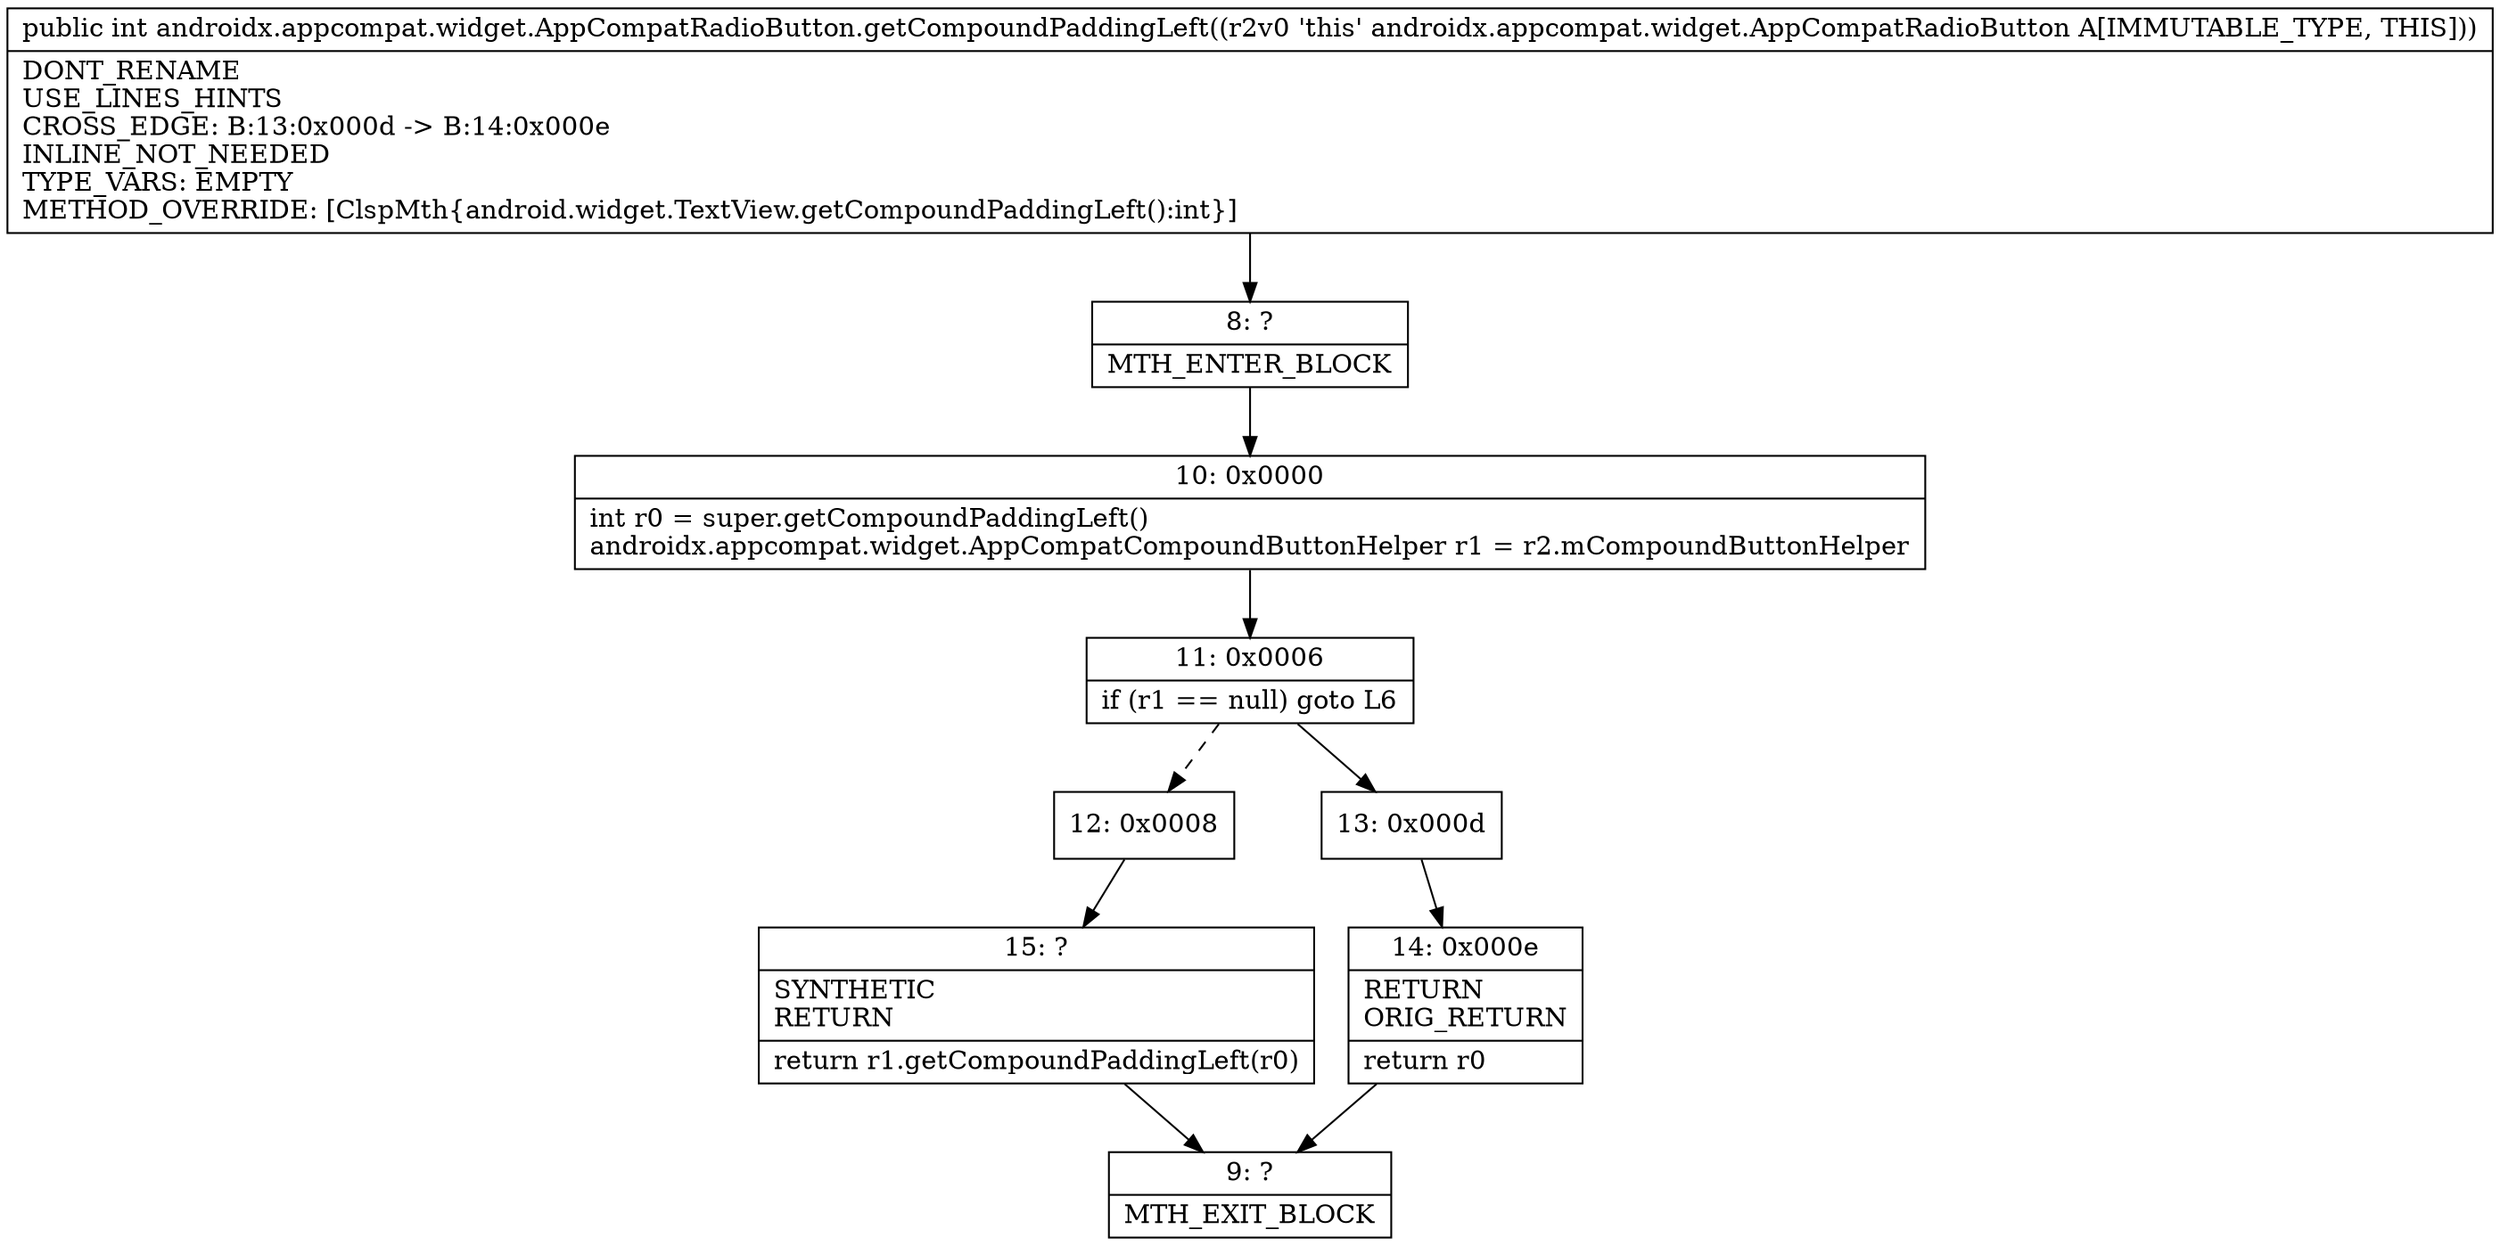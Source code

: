 digraph "CFG forandroidx.appcompat.widget.AppCompatRadioButton.getCompoundPaddingLeft()I" {
Node_8 [shape=record,label="{8\:\ ?|MTH_ENTER_BLOCK\l}"];
Node_10 [shape=record,label="{10\:\ 0x0000|int r0 = super.getCompoundPaddingLeft()\landroidx.appcompat.widget.AppCompatCompoundButtonHelper r1 = r2.mCompoundButtonHelper\l}"];
Node_11 [shape=record,label="{11\:\ 0x0006|if (r1 == null) goto L6\l}"];
Node_12 [shape=record,label="{12\:\ 0x0008}"];
Node_15 [shape=record,label="{15\:\ ?|SYNTHETIC\lRETURN\l|return r1.getCompoundPaddingLeft(r0)\l}"];
Node_9 [shape=record,label="{9\:\ ?|MTH_EXIT_BLOCK\l}"];
Node_13 [shape=record,label="{13\:\ 0x000d}"];
Node_14 [shape=record,label="{14\:\ 0x000e|RETURN\lORIG_RETURN\l|return r0\l}"];
MethodNode[shape=record,label="{public int androidx.appcompat.widget.AppCompatRadioButton.getCompoundPaddingLeft((r2v0 'this' androidx.appcompat.widget.AppCompatRadioButton A[IMMUTABLE_TYPE, THIS]))  | DONT_RENAME\lUSE_LINES_HINTS\lCROSS_EDGE: B:13:0x000d \-\> B:14:0x000e\lINLINE_NOT_NEEDED\lTYPE_VARS: EMPTY\lMETHOD_OVERRIDE: [ClspMth\{android.widget.TextView.getCompoundPaddingLeft():int\}]\l}"];
MethodNode -> Node_8;Node_8 -> Node_10;
Node_10 -> Node_11;
Node_11 -> Node_12[style=dashed];
Node_11 -> Node_13;
Node_12 -> Node_15;
Node_15 -> Node_9;
Node_13 -> Node_14;
Node_14 -> Node_9;
}

